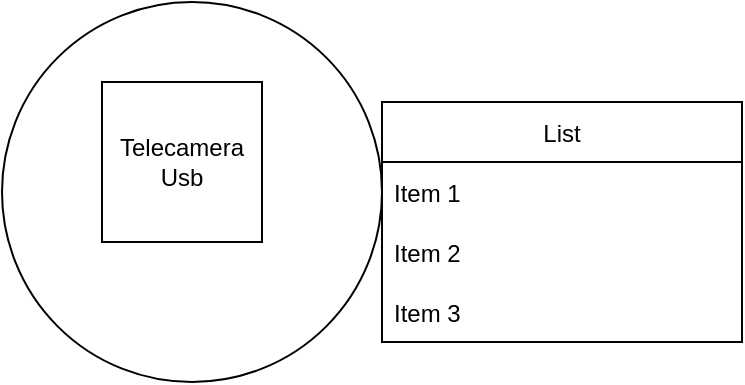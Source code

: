 <mxfile version="20.4.0" type="github" pages="2"><diagram id="m2PIkQRGmnYaMt58pOY5" name="Cavi Hdmi"><mxGraphModel dx="872" dy="396" grid="1" gridSize="10" guides="1" tooltips="1" connect="1" arrows="1" fold="1" page="1" pageScale="1" pageWidth="827" pageHeight="1169" math="0" shadow="0"><root><mxCell id="0"/><mxCell id="1" parent="0"/><mxCell id="wLZld154UF9wtySU0Iay-1" value="" style="ellipse;whiteSpace=wrap;html=1;aspect=fixed;" vertex="1" parent="1"><mxGeometry x="150" y="120" width="190" height="190" as="geometry"/></mxCell><mxCell id="wLZld154UF9wtySU0Iay-2" value="List" style="swimlane;fontStyle=0;childLayout=stackLayout;horizontal=1;startSize=30;horizontalStack=0;resizeParent=1;resizeParentMax=0;resizeLast=0;collapsible=1;marginBottom=0;" vertex="1" parent="1"><mxGeometry x="340" y="170" width="180" height="120" as="geometry"><mxRectangle x="340" y="170" width="60" height="30" as="alternateBounds"/></mxGeometry></mxCell><mxCell id="wLZld154UF9wtySU0Iay-3" value="Item 1" style="text;strokeColor=none;fillColor=none;align=left;verticalAlign=middle;spacingLeft=4;spacingRight=4;overflow=hidden;points=[[0,0.5],[1,0.5]];portConstraint=eastwest;rotatable=0;" vertex="1" parent="wLZld154UF9wtySU0Iay-2"><mxGeometry y="30" width="180" height="30" as="geometry"/></mxCell><mxCell id="wLZld154UF9wtySU0Iay-4" value="Item 2" style="text;strokeColor=none;fillColor=none;align=left;verticalAlign=middle;spacingLeft=4;spacingRight=4;overflow=hidden;points=[[0,0.5],[1,0.5]];portConstraint=eastwest;rotatable=0;" vertex="1" parent="wLZld154UF9wtySU0Iay-2"><mxGeometry y="60" width="180" height="30" as="geometry"/></mxCell><mxCell id="wLZld154UF9wtySU0Iay-5" value="Item 3" style="text;strokeColor=none;fillColor=none;align=left;verticalAlign=middle;spacingLeft=4;spacingRight=4;overflow=hidden;points=[[0,0.5],[1,0.5]];portConstraint=eastwest;rotatable=0;" vertex="1" parent="wLZld154UF9wtySU0Iay-2"><mxGeometry y="90" width="180" height="30" as="geometry"/></mxCell><mxCell id="wLZld154UF9wtySU0Iay-7" value="&lt;div&gt;Telecamera&lt;/div&gt;&lt;div&gt;Usb&lt;br&gt;&lt;/div&gt;" style="whiteSpace=wrap;html=1;aspect=fixed;" vertex="1" parent="1"><mxGeometry x="200" y="160" width="80" height="80" as="geometry"/></mxCell></root></mxGraphModel></diagram><diagram id="3zEHu-c8d768-R3ZkUUJ" name="Cavo Usb"><mxGraphModel dx="872" dy="396" grid="1" gridSize="10" guides="1" tooltips="1" connect="1" arrows="1" fold="1" page="1" pageScale="1" pageWidth="827" pageHeight="1169" math="0" shadow="0"><root><mxCell id="0"/><mxCell id="1" parent="0"/><mxCell id="7iz93QYbU7hI5NIMwYvP-1" value="&lt;div&gt;Pennetta Usb&lt;/div&gt;&lt;div&gt;Telecamera&lt;br&gt;&lt;/div&gt;" style="ellipse;whiteSpace=wrap;html=1;aspect=fixed;" vertex="1" parent="1"><mxGeometry x="270" y="70" width="180" height="180" as="geometry"/></mxCell><mxCell id="7iz93QYbU7hI5NIMwYvP-3" style="edgeStyle=orthogonalEdgeStyle;rounded=0;orthogonalLoop=1;jettySize=auto;html=1;exitX=1;exitY=0;exitDx=0;exitDy=0;" edge="1" parent="1" source="7iz93QYbU7hI5NIMwYvP-2"><mxGeometry relative="1" as="geometry"><mxPoint x="670" y="180" as="targetPoint"/></mxGeometry></mxCell><mxCell id="7iz93QYbU7hI5NIMwYvP-2" value="&lt;div&gt;github&lt;/div&gt;&lt;div&gt;gitlab&lt;/div&gt;&lt;div&gt;bitbucket&lt;br&gt;&lt;/div&gt;" style="whiteSpace=wrap;html=1;aspect=fixed;" vertex="1" parent="1"><mxGeometry x="460" y="95" width="130" height="130" as="geometry"/></mxCell><mxCell id="7iz93QYbU7hI5NIMwYvP-4" style="edgeStyle=orthogonalEdgeStyle;rounded=0;orthogonalLoop=1;jettySize=auto;html=1;exitX=0.25;exitY=0;exitDx=0;exitDy=0;" edge="1" parent="1" source="7iz93QYbU7hI5NIMwYvP-2" target="7iz93QYbU7hI5NIMwYvP-1"><mxGeometry relative="1" as="geometry"/></mxCell></root></mxGraphModel></diagram></mxfile>